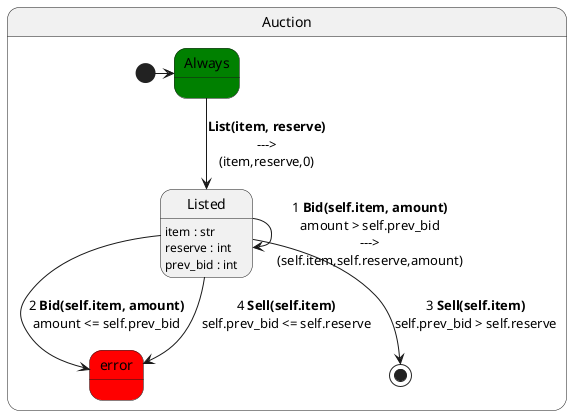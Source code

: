 @startuml
state Auction{
  [*] -> Always
  state Always #green
  state Listed : item : str\nreserve : int\nprev_bid : int
  Always --> Listed : **List(item, reserve)**\n--->\n(item,reserve,0)
  Listed --> Listed : 1 **Bid(self.item, amount)**\namount > self.prev_bid\n--->\n(self.item,self.reserve,amount)
  state error #red
  Listed --> error : 2 **Bid(self.item, amount)**\namount <= self.prev_bid
  Listed --> [*] : 3 **Sell(self.item)**\nself.prev_bid > self.reserve
  state error #red
  Listed --> error : 4 **Sell(self.item)**\nself.prev_bid <= self.reserve
}
@enduml